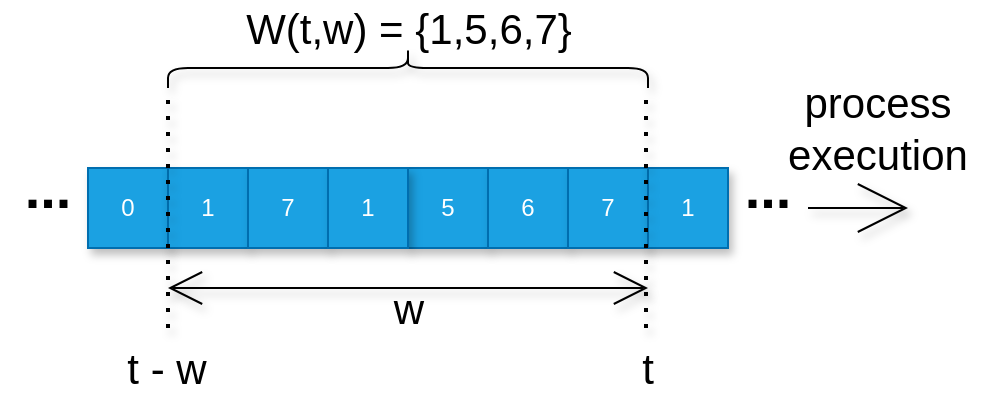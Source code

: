 <mxfile>
    <diagram id="oEdm0KSK486MepQaEcCn" name="Page-1">
        <mxGraphModel dx="724" dy="1279" grid="1" gridSize="10" guides="1" tooltips="1" connect="1" arrows="1" fold="1" page="1" pageScale="1" pageWidth="850" pageHeight="1100" math="0" shadow="0">
            <root>
                <mxCell id="0"/>
                <mxCell id="1" parent="0"/>
                <mxCell id="8" value="5" style="rounded=0;whiteSpace=wrap;html=1;fillColor=#1ba1e2;strokeColor=#006EAF;fontColor=#ffffff;shadow=1;" vertex="1" parent="1">
                    <mxGeometry x="210" y="90" width="40" height="40" as="geometry"/>
                </mxCell>
                <mxCell id="9" value="6" style="rounded=0;whiteSpace=wrap;html=1;fillColor=#1ba1e2;strokeColor=#006EAF;fontColor=#ffffff;shadow=1;" vertex="1" parent="1">
                    <mxGeometry x="250" y="90" width="40" height="40" as="geometry"/>
                </mxCell>
                <mxCell id="10" value="7" style="rounded=0;whiteSpace=wrap;html=1;fillColor=#1ba1e2;strokeColor=#006EAF;fontColor=#ffffff;shadow=1;" vertex="1" parent="1">
                    <mxGeometry x="290" y="90" width="40" height="40" as="geometry"/>
                </mxCell>
                <mxCell id="11" value="1" style="rounded=0;whiteSpace=wrap;html=1;fillColor=#1ba1e2;strokeColor=#006EAF;fontColor=#ffffff;shadow=1;" vertex="1" parent="1">
                    <mxGeometry x="330" y="90" width="40" height="40" as="geometry"/>
                </mxCell>
                <mxCell id="13" value="" style="endArrow=none;dashed=1;html=1;dashPattern=1 3;strokeWidth=2;shadow=1;" edge="1" parent="1">
                    <mxGeometry width="50" height="50" relative="1" as="geometry">
                        <mxPoint x="329" y="170" as="sourcePoint"/>
                        <mxPoint x="329" y="50" as="targetPoint"/>
                    </mxGeometry>
                </mxCell>
                <mxCell id="15" value="&lt;font size=&quot;1&quot;&gt;&lt;b style=&quot;font-size: 28px&quot;&gt;...&lt;/b&gt;&lt;/font&gt;" style="text;html=1;strokeColor=none;fillColor=none;align=center;verticalAlign=bottom;whiteSpace=wrap;rounded=0;shadow=1;" vertex="1" parent="1">
                    <mxGeometry x="10" y="100" width="40" height="20" as="geometry"/>
                </mxCell>
                <mxCell id="16" value="&lt;font size=&quot;1&quot;&gt;&lt;b style=&quot;font-size: 28px&quot;&gt;...&lt;/b&gt;&lt;/font&gt;" style="text;html=1;strokeColor=none;fillColor=none;align=center;verticalAlign=bottom;whiteSpace=wrap;rounded=0;shadow=1;" vertex="1" parent="1">
                    <mxGeometry x="370" y="100" width="40" height="20" as="geometry"/>
                </mxCell>
                <mxCell id="2" value="0" style="rounded=0;whiteSpace=wrap;html=1;fillColor=#1ba1e2;strokeColor=#006EAF;fontColor=#ffffff;shadow=1;" vertex="1" parent="1">
                    <mxGeometry x="50" y="90" width="40" height="40" as="geometry"/>
                </mxCell>
                <mxCell id="3" value="1" style="rounded=0;whiteSpace=wrap;html=1;fillColor=#1ba1e2;strokeColor=#006EAF;fontColor=#ffffff;shadow=1;" vertex="1" parent="1">
                    <mxGeometry x="90" y="90" width="40" height="40" as="geometry"/>
                </mxCell>
                <mxCell id="5" value="7" style="rounded=0;whiteSpace=wrap;html=1;fillColor=#1ba1e2;strokeColor=#006EAF;fontColor=#ffffff;shadow=1;" vertex="1" parent="1">
                    <mxGeometry x="130" y="90" width="40" height="40" as="geometry"/>
                </mxCell>
                <mxCell id="6" value="1" style="rounded=0;whiteSpace=wrap;html=1;fillColor=#1ba1e2;strokeColor=#006EAF;fontColor=#ffffff;shadow=1;" vertex="1" parent="1">
                    <mxGeometry x="170" y="90" width="40" height="40" as="geometry"/>
                </mxCell>
                <mxCell id="17" value="" style="shape=curlyBracket;whiteSpace=wrap;html=1;rounded=1;flipH=1;verticalAlign=bottom;rotation=-90;shadow=1;" vertex="1" parent="1">
                    <mxGeometry x="200" y="-80" width="20" height="240" as="geometry"/>
                </mxCell>
                <mxCell id="18" value="W(t,w) = {1,5,6,7}" style="text;html=1;strokeColor=none;fillColor=none;align=center;verticalAlign=middle;whiteSpace=wrap;rounded=0;fontSize=21;shadow=1;" vertex="1" parent="1">
                    <mxGeometry x="57.5" y="10" width="305" height="20" as="geometry"/>
                </mxCell>
                <mxCell id="19" value="w" style="endArrow=open;startArrow=open;html=1;fontSize=21;startFill=0;endFill=0;endSize=15;startSize=15;labelBackgroundColor=none;shadow=1;" edge="1" parent="1">
                    <mxGeometry y="-10" width="50" height="50" relative="1" as="geometry">
                        <mxPoint x="90" y="150" as="sourcePoint"/>
                        <mxPoint x="330" y="150" as="targetPoint"/>
                        <mxPoint as="offset"/>
                    </mxGeometry>
                </mxCell>
                <mxCell id="20" value="t" style="text;html=1;strokeColor=none;fillColor=none;align=center;verticalAlign=middle;whiteSpace=wrap;rounded=0;fontSize=21;shadow=1;" vertex="1" parent="1">
                    <mxGeometry x="310" y="180" width="40" height="20" as="geometry"/>
                </mxCell>
                <mxCell id="23" value="t - w" style="text;html=1;strokeColor=none;fillColor=none;align=center;verticalAlign=middle;whiteSpace=wrap;rounded=0;fontSize=21;shadow=1;" vertex="1" parent="1">
                    <mxGeometry x="57.5" y="180" width="62.5" height="20" as="geometry"/>
                </mxCell>
                <mxCell id="24" value="" style="endArrow=open;html=1;labelBackgroundColor=none;fontSize=21;startSize=15;endSize=23;exitX=1;exitY=0.5;exitDx=0;exitDy=0;endFill=0;shadow=1;" edge="1" parent="1" source="16">
                    <mxGeometry width="50" height="50" relative="1" as="geometry">
                        <mxPoint x="440" y="160" as="sourcePoint"/>
                        <mxPoint x="460" y="110" as="targetPoint"/>
                    </mxGeometry>
                </mxCell>
                <mxCell id="25" value="process&lt;br&gt;execution" style="text;html=1;strokeColor=none;fillColor=none;align=center;verticalAlign=middle;whiteSpace=wrap;rounded=0;fontSize=21;shadow=1;" vertex="1" parent="1">
                    <mxGeometry x="395" y="60" width="100" height="20" as="geometry"/>
                </mxCell>
                <mxCell id="12" value="" style="endArrow=none;dashed=1;html=1;dashPattern=1 3;strokeWidth=2;shadow=1;" edge="1" parent="1">
                    <mxGeometry width="50" height="50" relative="1" as="geometry">
                        <mxPoint x="90" y="170" as="sourcePoint"/>
                        <mxPoint x="90" y="50" as="targetPoint"/>
                    </mxGeometry>
                </mxCell>
            </root>
        </mxGraphModel>
    </diagram>
</mxfile>